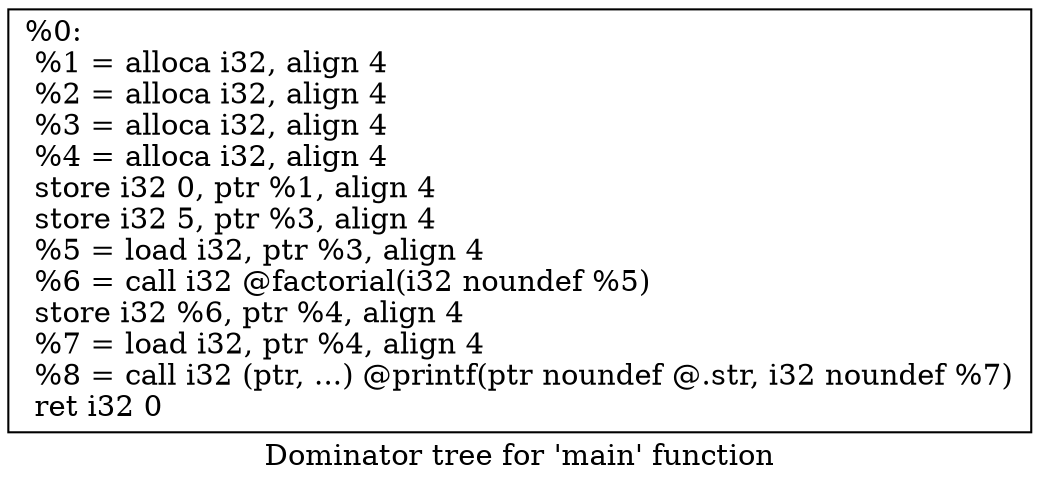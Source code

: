 digraph "Dominator tree for 'main' function" {
	label="Dominator tree for 'main' function";

	Node0x55e19be55f10 [shape=record,label="{%0:\l  %1 = alloca i32, align 4\l  %2 = alloca i32, align 4\l  %3 = alloca i32, align 4\l  %4 = alloca i32, align 4\l  store i32 0, ptr %1, align 4\l  store i32 5, ptr %3, align 4\l  %5 = load i32, ptr %3, align 4\l  %6 = call i32 @factorial(i32 noundef %5)\l  store i32 %6, ptr %4, align 4\l  %7 = load i32, ptr %4, align 4\l  %8 = call i32 (ptr, ...) @printf(ptr noundef @.str, i32 noundef %7)\l  ret i32 0\l}"];
}
